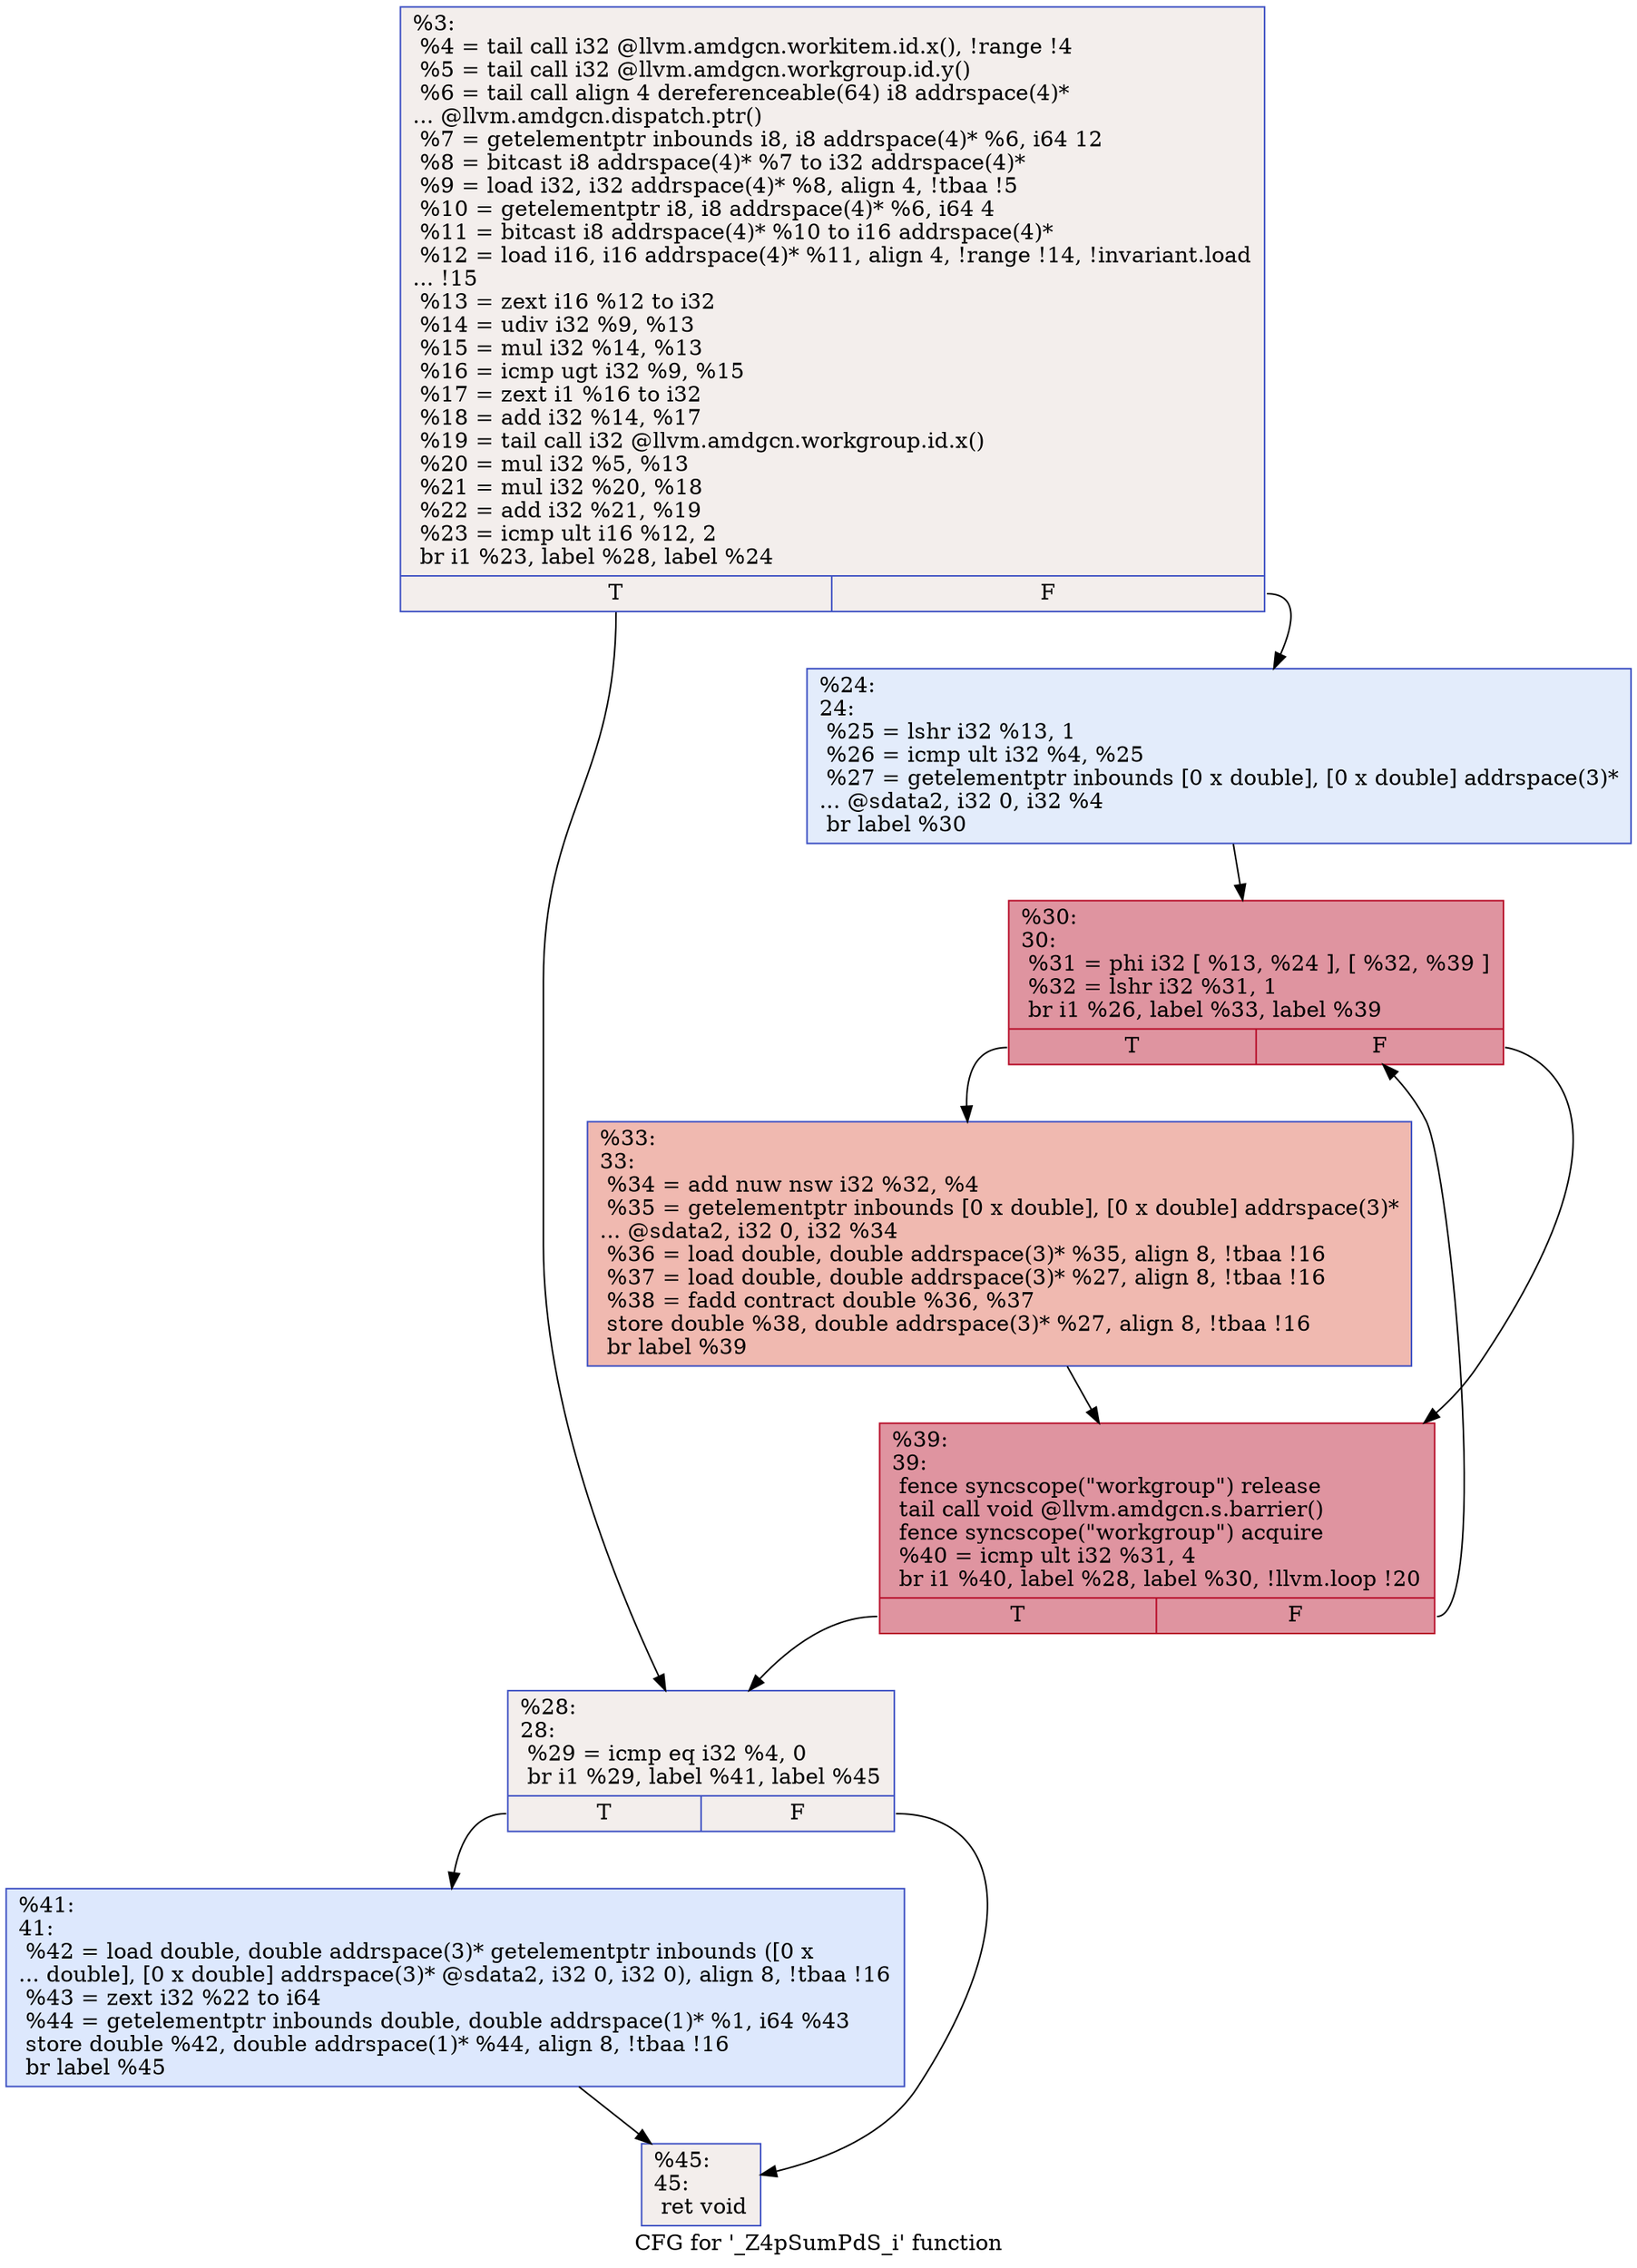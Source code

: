 digraph "CFG for '_Z4pSumPdS_i' function" {
	label="CFG for '_Z4pSumPdS_i' function";

	Node0x61f4010 [shape=record,color="#3d50c3ff", style=filled, fillcolor="#e3d9d370",label="{%3:\l  %4 = tail call i32 @llvm.amdgcn.workitem.id.x(), !range !4\l  %5 = tail call i32 @llvm.amdgcn.workgroup.id.y()\l  %6 = tail call align 4 dereferenceable(64) i8 addrspace(4)*\l... @llvm.amdgcn.dispatch.ptr()\l  %7 = getelementptr inbounds i8, i8 addrspace(4)* %6, i64 12\l  %8 = bitcast i8 addrspace(4)* %7 to i32 addrspace(4)*\l  %9 = load i32, i32 addrspace(4)* %8, align 4, !tbaa !5\l  %10 = getelementptr i8, i8 addrspace(4)* %6, i64 4\l  %11 = bitcast i8 addrspace(4)* %10 to i16 addrspace(4)*\l  %12 = load i16, i16 addrspace(4)* %11, align 4, !range !14, !invariant.load\l... !15\l  %13 = zext i16 %12 to i32\l  %14 = udiv i32 %9, %13\l  %15 = mul i32 %14, %13\l  %16 = icmp ugt i32 %9, %15\l  %17 = zext i1 %16 to i32\l  %18 = add i32 %14, %17\l  %19 = tail call i32 @llvm.amdgcn.workgroup.id.x()\l  %20 = mul i32 %5, %13\l  %21 = mul i32 %20, %18\l  %22 = add i32 %21, %19\l  %23 = icmp ult i16 %12, 2\l  br i1 %23, label %28, label %24\l|{<s0>T|<s1>F}}"];
	Node0x61f4010:s0 -> Node0x61f67e0;
	Node0x61f4010:s1 -> Node0x61f6870;
	Node0x61f6870 [shape=record,color="#3d50c3ff", style=filled, fillcolor="#bfd3f670",label="{%24:\l24:                                               \l  %25 = lshr i32 %13, 1\l  %26 = icmp ult i32 %4, %25\l  %27 = getelementptr inbounds [0 x double], [0 x double] addrspace(3)*\l... @sdata2, i32 0, i32 %4\l  br label %30\l}"];
	Node0x61f6870 -> Node0x61f6c20;
	Node0x61f67e0 [shape=record,color="#3d50c3ff", style=filled, fillcolor="#e3d9d370",label="{%28:\l28:                                               \l  %29 = icmp eq i32 %4, 0\l  br i1 %29, label %41, label %45\l|{<s0>T|<s1>F}}"];
	Node0x61f67e0:s0 -> Node0x61f6d70;
	Node0x61f67e0:s1 -> Node0x61f6dc0;
	Node0x61f6c20 [shape=record,color="#b70d28ff", style=filled, fillcolor="#b70d2870",label="{%30:\l30:                                               \l  %31 = phi i32 [ %13, %24 ], [ %32, %39 ]\l  %32 = lshr i32 %31, 1\l  br i1 %26, label %33, label %39\l|{<s0>T|<s1>F}}"];
	Node0x61f6c20:s0 -> Node0x61f62a0;
	Node0x61f6c20:s1 -> Node0x61f6f30;
	Node0x61f62a0 [shape=record,color="#3d50c3ff", style=filled, fillcolor="#de614d70",label="{%33:\l33:                                               \l  %34 = add nuw nsw i32 %32, %4\l  %35 = getelementptr inbounds [0 x double], [0 x double] addrspace(3)*\l... @sdata2, i32 0, i32 %34\l  %36 = load double, double addrspace(3)* %35, align 8, !tbaa !16\l  %37 = load double, double addrspace(3)* %27, align 8, !tbaa !16\l  %38 = fadd contract double %36, %37\l  store double %38, double addrspace(3)* %27, align 8, !tbaa !16\l  br label %39\l}"];
	Node0x61f62a0 -> Node0x61f6f30;
	Node0x61f6f30 [shape=record,color="#b70d28ff", style=filled, fillcolor="#b70d2870",label="{%39:\l39:                                               \l  fence syncscope(\"workgroup\") release\l  tail call void @llvm.amdgcn.s.barrier()\l  fence syncscope(\"workgroup\") acquire\l  %40 = icmp ult i32 %31, 4\l  br i1 %40, label %28, label %30, !llvm.loop !20\l|{<s0>T|<s1>F}}"];
	Node0x61f6f30:s0 -> Node0x61f67e0;
	Node0x61f6f30:s1 -> Node0x61f6c20;
	Node0x61f6d70 [shape=record,color="#3d50c3ff", style=filled, fillcolor="#b2ccfb70",label="{%41:\l41:                                               \l  %42 = load double, double addrspace(3)* getelementptr inbounds ([0 x\l... double], [0 x double] addrspace(3)* @sdata2, i32 0, i32 0), align 8, !tbaa !16\l  %43 = zext i32 %22 to i64\l  %44 = getelementptr inbounds double, double addrspace(1)* %1, i64 %43\l  store double %42, double addrspace(1)* %44, align 8, !tbaa !16\l  br label %45\l}"];
	Node0x61f6d70 -> Node0x61f6dc0;
	Node0x61f6dc0 [shape=record,color="#3d50c3ff", style=filled, fillcolor="#e3d9d370",label="{%45:\l45:                                               \l  ret void\l}"];
}
